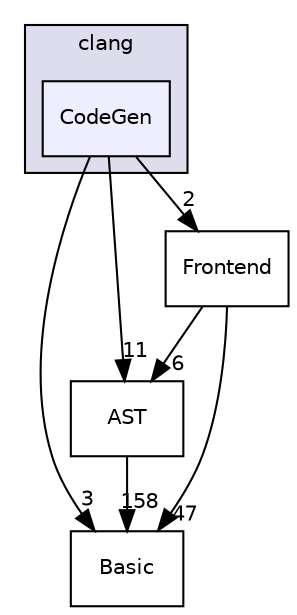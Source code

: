 digraph "include/clang/CodeGen" {
  bgcolor=transparent;
  compound=true
  node [ fontsize="10", fontname="Helvetica"];
  edge [ labelfontsize="10", labelfontname="Helvetica"];
  subgraph clusterdir_7c3366c0dfc05dfe1380b9a1e2bf7190 {
    graph [ bgcolor="#ddddee", pencolor="black", label="clang" fontname="Helvetica", fontsize="10", URL="dir_7c3366c0dfc05dfe1380b9a1e2bf7190.html"]
  dir_116f0b38a0d924b9464e07e5c71bc93a [shape=box, label="CodeGen", style="filled", fillcolor="#eeeeff", pencolor="black", URL="dir_116f0b38a0d924b9464e07e5c71bc93a.html"];
  }
  dir_b7f1fb8e22c16abc1bb9b644ee717a58 [shape=box label="AST" URL="dir_b7f1fb8e22c16abc1bb9b644ee717a58.html"];
  dir_a004adf44f176e430fc6c2b869b0fb57 [shape=box label="Basic" URL="dir_a004adf44f176e430fc6c2b869b0fb57.html"];
  dir_16802a82ee139c8ddd8808f7b0d7fd41 [shape=box label="Frontend" URL="dir_16802a82ee139c8ddd8808f7b0d7fd41.html"];
  dir_b7f1fb8e22c16abc1bb9b644ee717a58->dir_a004adf44f176e430fc6c2b869b0fb57 [headlabel="158", labeldistance=1.5 headhref="dir_000013_000014.html"];
  dir_116f0b38a0d924b9464e07e5c71bc93a->dir_b7f1fb8e22c16abc1bb9b644ee717a58 [headlabel="11", labeldistance=1.5 headhref="dir_000075_000013.html"];
  dir_116f0b38a0d924b9464e07e5c71bc93a->dir_a004adf44f176e430fc6c2b869b0fb57 [headlabel="3", labeldistance=1.5 headhref="dir_000075_000014.html"];
  dir_116f0b38a0d924b9464e07e5c71bc93a->dir_16802a82ee139c8ddd8808f7b0d7fd41 [headlabel="2", labeldistance=1.5 headhref="dir_000075_000082.html"];
  dir_16802a82ee139c8ddd8808f7b0d7fd41->dir_b7f1fb8e22c16abc1bb9b644ee717a58 [headlabel="6", labeldistance=1.5 headhref="dir_000082_000013.html"];
  dir_16802a82ee139c8ddd8808f7b0d7fd41->dir_a004adf44f176e430fc6c2b869b0fb57 [headlabel="47", labeldistance=1.5 headhref="dir_000082_000014.html"];
}
